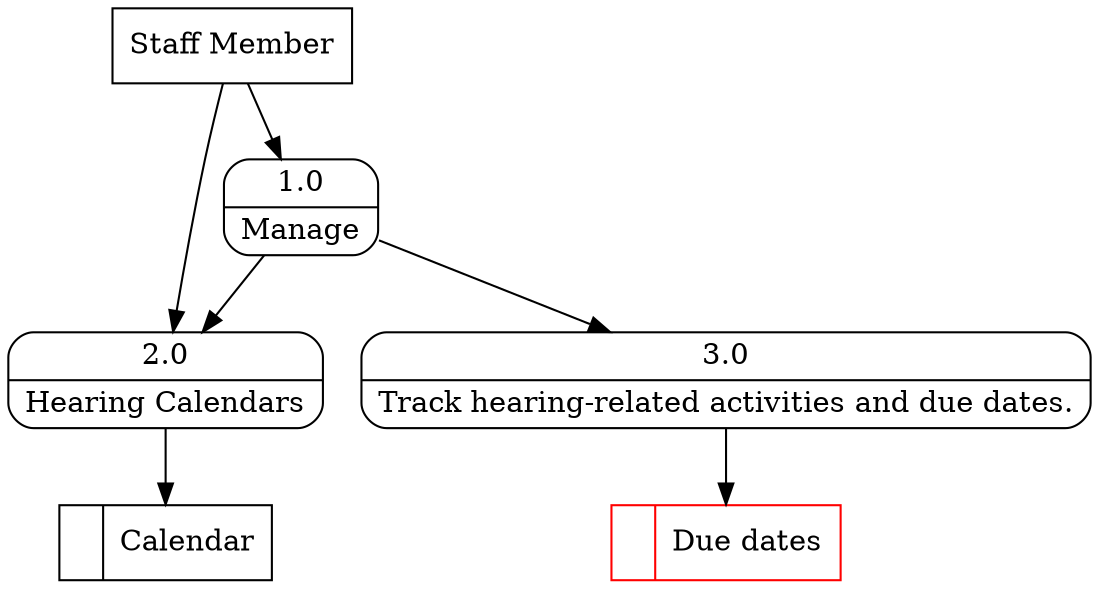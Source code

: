 digraph dfd2{ 
node[shape=record]
200 [label="<f0>  |<f1> Calendar " ];
201 [label="Staff Member" shape=box];
202 [label="{<f0> 1.0|<f1> Manage }" shape=Mrecord];
203 [label="{<f0> 2.0|<f1> Hearing Calendars }" shape=Mrecord];
3 [label="{<f0> 3.0|<f1> Track hearing-related activities and due dates. }" shape=Mrecord];
202 -> 3
1001 [label="<f0>  |<f1> Due dates " color=red];
3 -> 1001
201 -> 202
201 -> 203
202 -> 203
203 -> 200
}